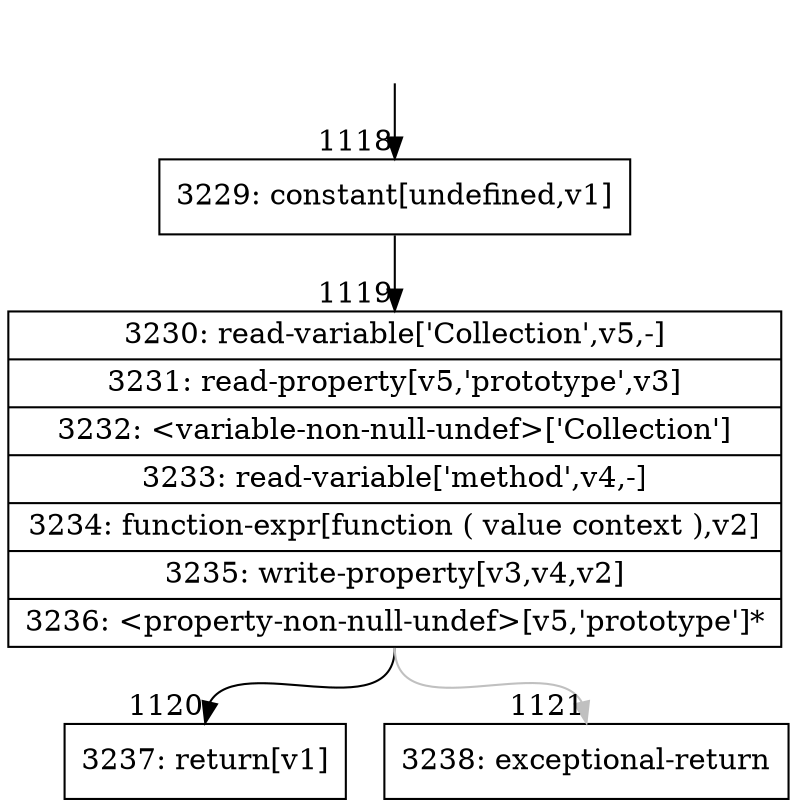 digraph {
rankdir="TD"
BB_entry78[shape=none,label=""];
BB_entry78 -> BB1118 [tailport=s, headport=n, headlabel="    1118"]
BB1118 [shape=record label="{3229: constant[undefined,v1]}" ] 
BB1118 -> BB1119 [tailport=s, headport=n, headlabel="      1119"]
BB1119 [shape=record label="{3230: read-variable['Collection',v5,-]|3231: read-property[v5,'prototype',v3]|3232: \<variable-non-null-undef\>['Collection']|3233: read-variable['method',v4,-]|3234: function-expr[function ( value context ),v2]|3235: write-property[v3,v4,v2]|3236: \<property-non-null-undef\>[v5,'prototype']*}" ] 
BB1119 -> BB1120 [tailport=s, headport=n, headlabel="      1120"]
BB1119 -> BB1121 [tailport=s, headport=n, color=gray, headlabel="      1121"]
BB1120 [shape=record label="{3237: return[v1]}" ] 
BB1121 [shape=record label="{3238: exceptional-return}" ] 
//#$~ 981
}
